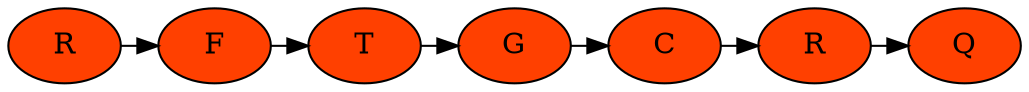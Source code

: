 digraph B{
nodo446371652 -> nodo341633639
{rank = same; nodo446371652 nodo341633639}
nodo446371652[label="R",style=filled, fillcolor="#FF4000"]
nodo341633639 -> nodo274955316
{rank = same; nodo341633639 nodo274955316}
nodo341633639[label="F",style=filled, fillcolor="#FF4000"]
nodo274955316 -> nodo1432477788
{rank = same; nodo274955316 nodo1432477788}
nodo274955316[label="T",style=filled, fillcolor="#FF4000"]
nodo1432477788 -> nodo394456195
{rank = same; nodo1432477788 nodo394456195}
nodo1432477788[label="G",style=filled, fillcolor="#FF4000"]
nodo394456195 -> nodo1694380998
{rank = same; nodo394456195 nodo1694380998}
nodo394456195[label="C",style=filled, fillcolor="#FF4000"]
nodo1694380998 -> nodo1878483377
{rank = same; nodo1694380998 nodo1878483377}
nodo1694380998[label="R",style=filled, fillcolor="#FF4000"]
nodo1878483377[label="Q",style=filled, fillcolor="#FF4000"]
}

